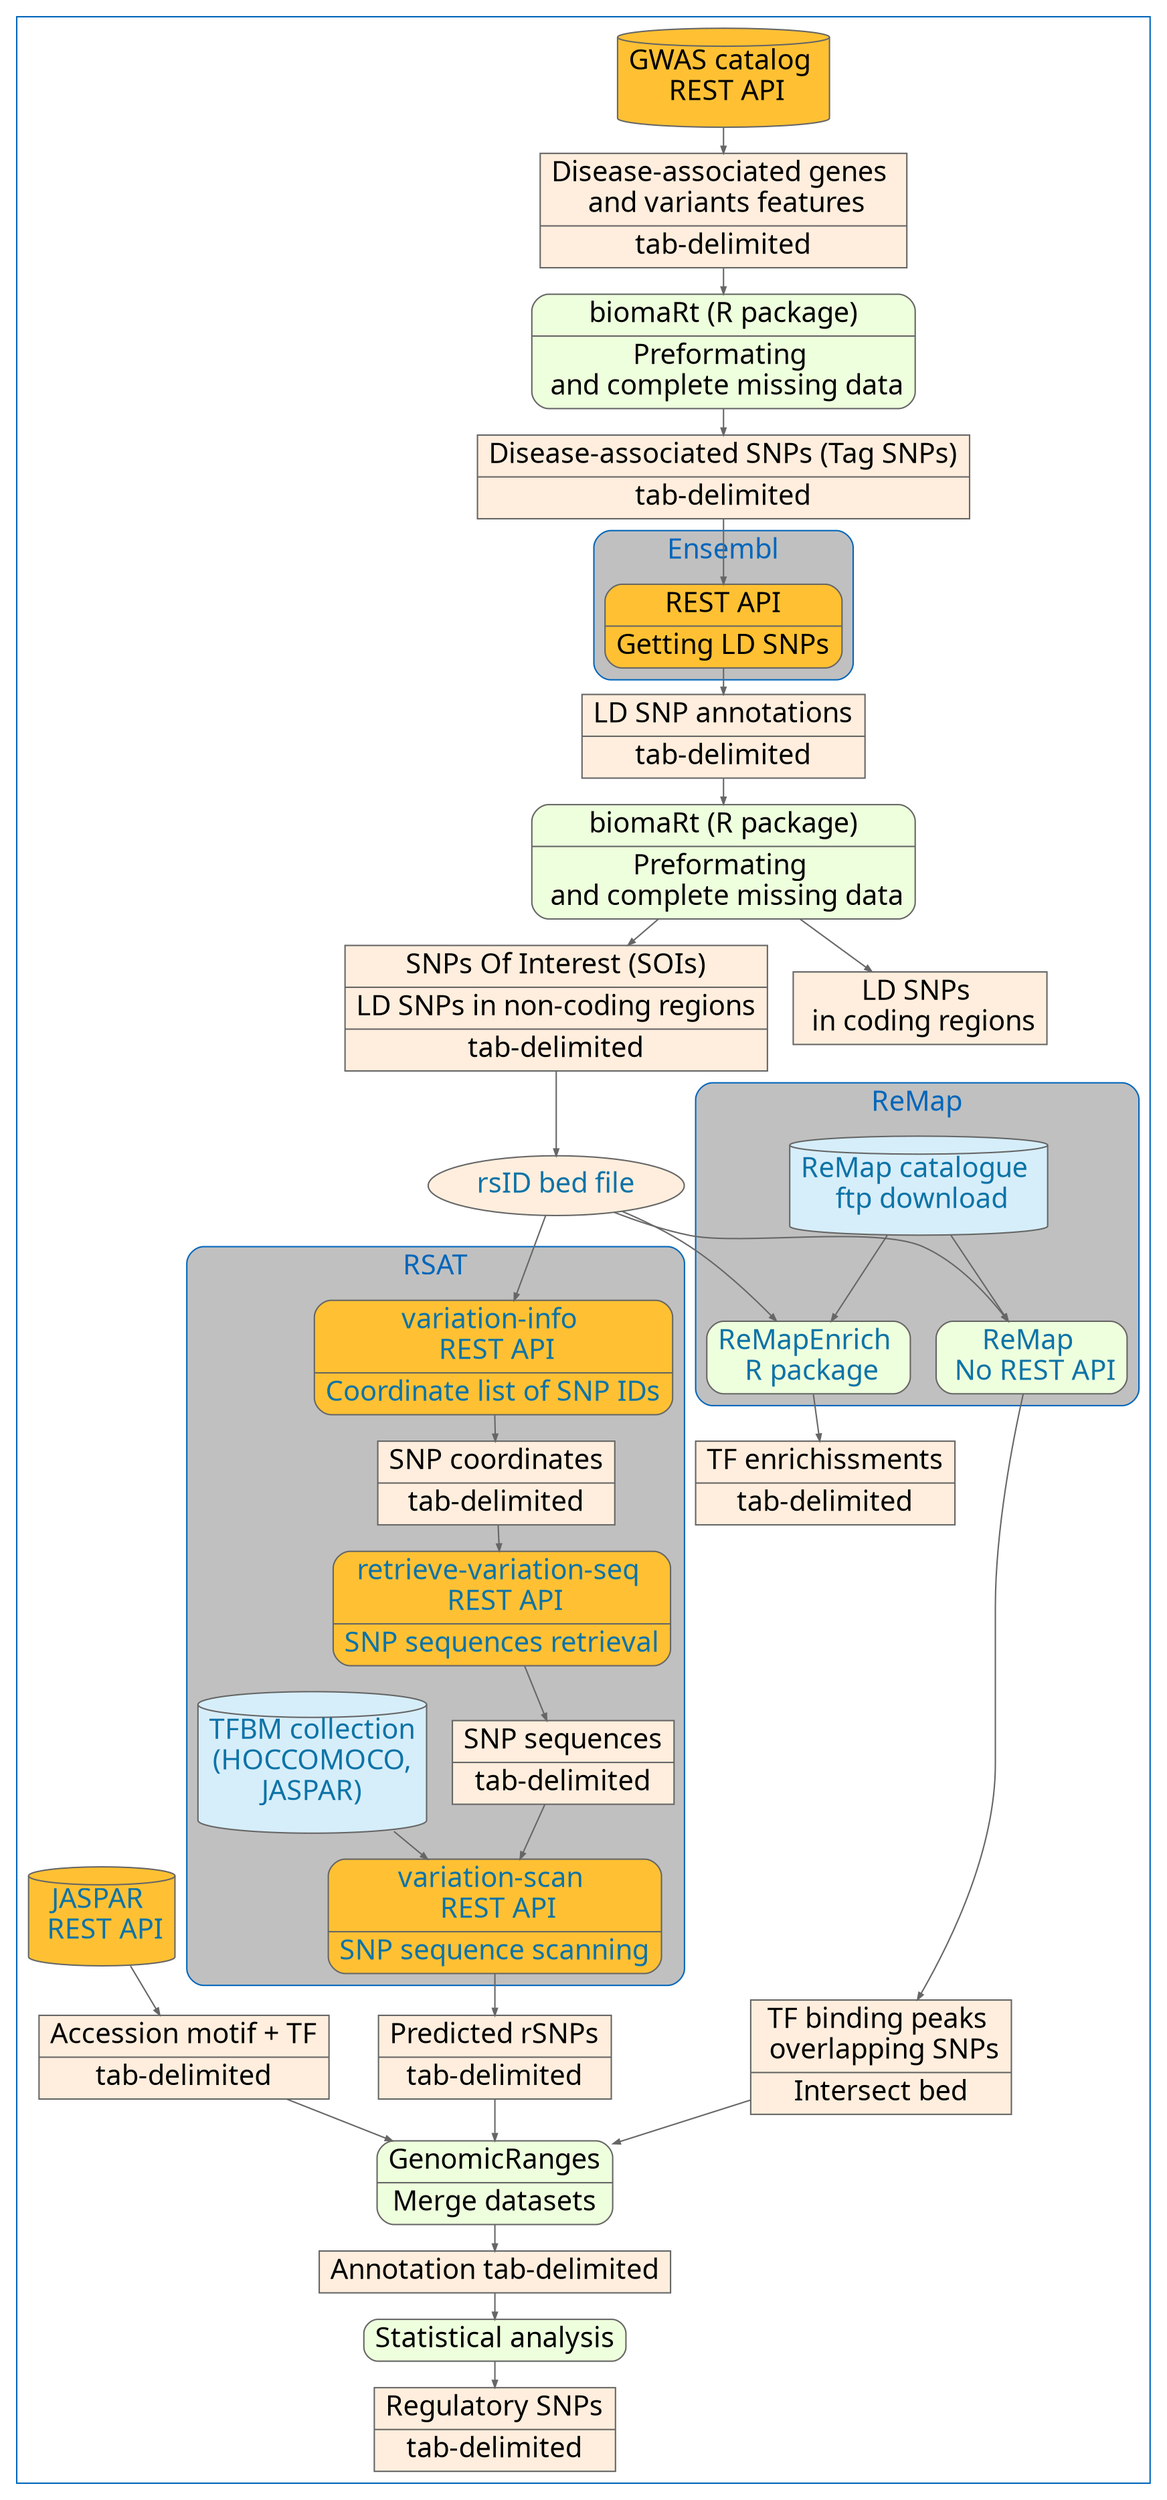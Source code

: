 digraph {

	subgraph cluster_0 {
		 color="#0066BB";
	 	 label="";
	 	 
	graph [fontname="ArialBlack",fontsize="20", label="" labelloc="t", fontcolor="#0066BB", nodesep="0.1", ranksep="0.2", rankdir=TB];
	edge [fontname="ArialMT",fontsize="20",labelfontname="ArialMT",labelfontsize="20", arrowsize="0.5", color="#666666"];
	node [fontname="ArialMT",fontsize="20",shape=record,height="0.2", color="#666666"];

	gwas_catalog [shape = "cylinder", style = "rounded,filled", fillcolor = "#FFC133", label = "GWAS catalog \n REST API", URL = "http://www.ebi.ac.uk/gwas/"];
			
	gwas_catalog -> download

#F8EE2B


		 download [shape="record", style="filled", fillcolor="#FFEEDD", label="{Disease-associated genes \n and variants features | tab-delimited}"]

		 download -> preformating1

		 preformating1  [shape="record", style="rounded,filled", fillcolor="#EEFFDD", label="{biomaRt (R package) | Preformating \n and complete missing data}"]

		 preformating1 -> tagsnp
     
		 tagsnp  [shape="record", style="filled", fillcolor="#FFEEDD", label="{Disease-associated SNPs (Tag SNPs) | tab-delimited}"]

		 tagsnp -> haplor1

		subgraph cluster_4 {
		color = "#0066BB";
		bgcolor = "#C0C0C0";
		label  =  "Ensembl";
		style = "rounded";


	haplor1[shape = "record", 
			style = "rounded,filled", 
			fillcolor = "#FFC133", 
			label = "{REST API| Getting LD SNPs}"];
}

haplor1 -> snp1
 snp1  [shape = "record", 
			style = "filled", 
			fillcolor = "#FFEEDD", 
			label="{LD SNP annotations | tab-delimited}"]

snp1 -> preformating2

preformating2  [shape="record", style="rounded,filled", fillcolor="#EEFFDD", label="{biomaRt (R package) | Preformating \n and complete missing data}"]

		preformating2 -> haplor2
		preformating2 -> haplor3
			#preformating2 -> haplor4
		
	haplor2 [shape = "record", 
			style = "filled", 
			fillcolor = "#FFEEDD", 
			label = "{SNPs Of Interest (SOIs) | LD SNPs in non-coding regions | tab-delimited}"];
			
			
		#		haplor4 [shape = "record", 
		#	style = "filled", 
		#	fillcolor = "#FFEEDD", 
		#	label = "{Epigenomic marks | tab-delimited}"];
			
	 haplor3 [shape="record", 
	 style="filled", 
	 fillcolor="#FFEEDD",
	 label="{LD SNPs \n in coding regions}"]
		

haplor2 -> rsid
#rsid -> remap


rsid [shape = "", 
				style = "filled", 
				fillcolor = "#FFEEDD", 
				label = "rsID bed file", 
				fontcolor = "#0D73A7"];
				
	rsid -> variation_info
				
  ## RSAT
	subgraph cluster_5 {
		color = "#0066BB";
		bgcolor = "#C0C0C0";
		label  =  "RSAT";
		style = "rounded";
	
	## variation-info
	variation_info [shape = "record", 
					style = "rounded,filled", 
					fillcolor = "#FFC133", 
					label = "{variation-info \n REST API | Coordinate list of SNP IDs}", 
					URL = "http://rsat.sb-roscoff.fr/variation-info_form.cgi", 
					fontcolor = "#0D73A7"];

	variation_info -> snp_info
	
	snp_info [shape = "record", 
				style = "filled", 
				fillcolor = "#FFEEDD", 
				label = "{SNP coordinates | tab-delimited }"];

	snp_info -> retrieve_variation_seq

	## retrieve-variation-seq
	retrieve_variation_seq [shape = "record", 
							style = "rounded,filled", 
							fillcolor = "#FFC133", 
							label = "{retrieve-variation-seq \n REST API | SNP sequences retrieval}", 
							URL = "http://rsat.sb-roscoff.fr/retrieve-variation-seq_form.cgi", 
							fontcolor = "#0D73A7"];

	retrieve_variation_seq -> snp_seq

	snp_seq  [shape = "record", 
			  style = "filled", 
			  fillcolor = "#FFEEDD", 
			  label = "{SNP sequences | tab-delimited }"];
				
	snp_seq -> variation_scan


	## variation-scan
	variation_scan [shape = "record", 
					style = "rounded,filled", 
					fillcolor = "#FFC133", 
					label = "{variation-scan \n REST API | SNP sequence scanning}", 
					URL = "http://rsat.sb-roscoff.fr/variation-scan_form.cgi", 
					fontcolor = "#0D73A7"];
	

	## Matrice database
	matrices  [shape = "cylinder", 
	style = "rounded,filled", 
	fillcolor = "#D6EEFA", 
	label = "TFBM collection\n(HOCCOMOCO,\nJASPAR)", 
		URL = "http://jaspar.genereg.net/", 
		fontcolor = "#0D73A7"];

	matrices -> variation_scan
	}

variation_scan -> rsat2

		 
		 #rsat1  [shape="record", style="rounded,filled", fillcolor="#EEFFDD", label="{RSAT | rSNP predictions}"]
		 
		 #rsat1 -> rsat2
		 
		  rsat2 [shape="record", style="filled", fillcolor="#FFEEDD", label="{Predicted rSNPs | tab-delimited}"]
		  
	rsid -> remapenrich
	rsid -> remap
		  
		  	## REMAP
subgraph cluster_3 {
		color = "#0066BB";
		bgcolor = "#C0C0C0";
		label  =  "ReMap";
		style = "rounded";
				
				
		remapenrich [shape = "record", 
				style = "rounded,filled", 
				fillcolor = "#EEFFDD", 
				label = "{ReMapEnrich \n R package}", 
				fontcolor = "#0D73A7"];
	
	remap [shape = "record", 
				style = "rounded,filled", 
				fillcolor = "#EEFFDD", 
				label = "{ReMap \n No REST API}", 
				fontcolor = "#0D73A7"];
				
		remapcatalogue [shape = "cylinder", 
						style = "rounded,filled", 
						fillcolor = "#D6EEFA", 
						label = "ReMap catalogue \n ftp download", 
						URL = "http://tagc.univ-mrs.fr/remap/index.php?page = download/", 
						fontcolor = "#0D73A7"];
	remapcatalogue -> remapenrich 
	remapcatalogue -> remap

		}
	 
	 remapenrich -> tfenrichissment
	 
	 	tfenrichissment [shape = "record", 
					style = "filled", 
					fillcolor = "#FFEEDD", 
					label = "{TF enrichissments | tab-delimited}"];
					
	 
		 #remap1  [shape="record", style="rounded,filled", fillcolor="#EEFFDD", label="{ReMap | ReMapEnrich}"]
		 remap -> remap2
		  remap2 [shape="record", style="filled", fillcolor="#FFEEDD", label="{TF binding peaks \n overlapping SNPs | Intersect bed}"]
		  
	
	
		 rsat2 -> join
		 remap2 -> join
		 #haplor4 -> join
		 
    join  [shape="record", style="rounded,filled", fillcolor="#EEFFDD", label="{GenomicRanges| Merge datasets}"]
    
    join -> annot_table
    
    
    	jaspar  [shape = "cylinder", 
	style = "rounded,filled", 
	fillcolor = "#FFC133", 
	label = "JASPAR \n REST API", 
		URL = "http://jaspar.genereg.net/", 
		fontcolor = "#0D73A7"];
		
		jaspar -> jaspar_res
		
		jaspar_res[shape="record", style="filled", fillcolor="#FFEEDD", label="{Accession motif + TF | tab-delimited}"]
		
		jaspar_res -> join

		 annot_table  [shape="record", style="filled", fillcolor="#FFEEDD", label="{Annotation tab-delimited}"]
    annot_table -> stat
 stat  [shape="record", style="rounded,filled", fillcolor="#EEFFDD", label="{Statistical analysis}"]
    stat -> rsnp
    rsnp  [shape="record", style="filled", fillcolor="#FFEEDD", label="{Regulatory SNPs | tab-delimited}"]
	}

	
}

